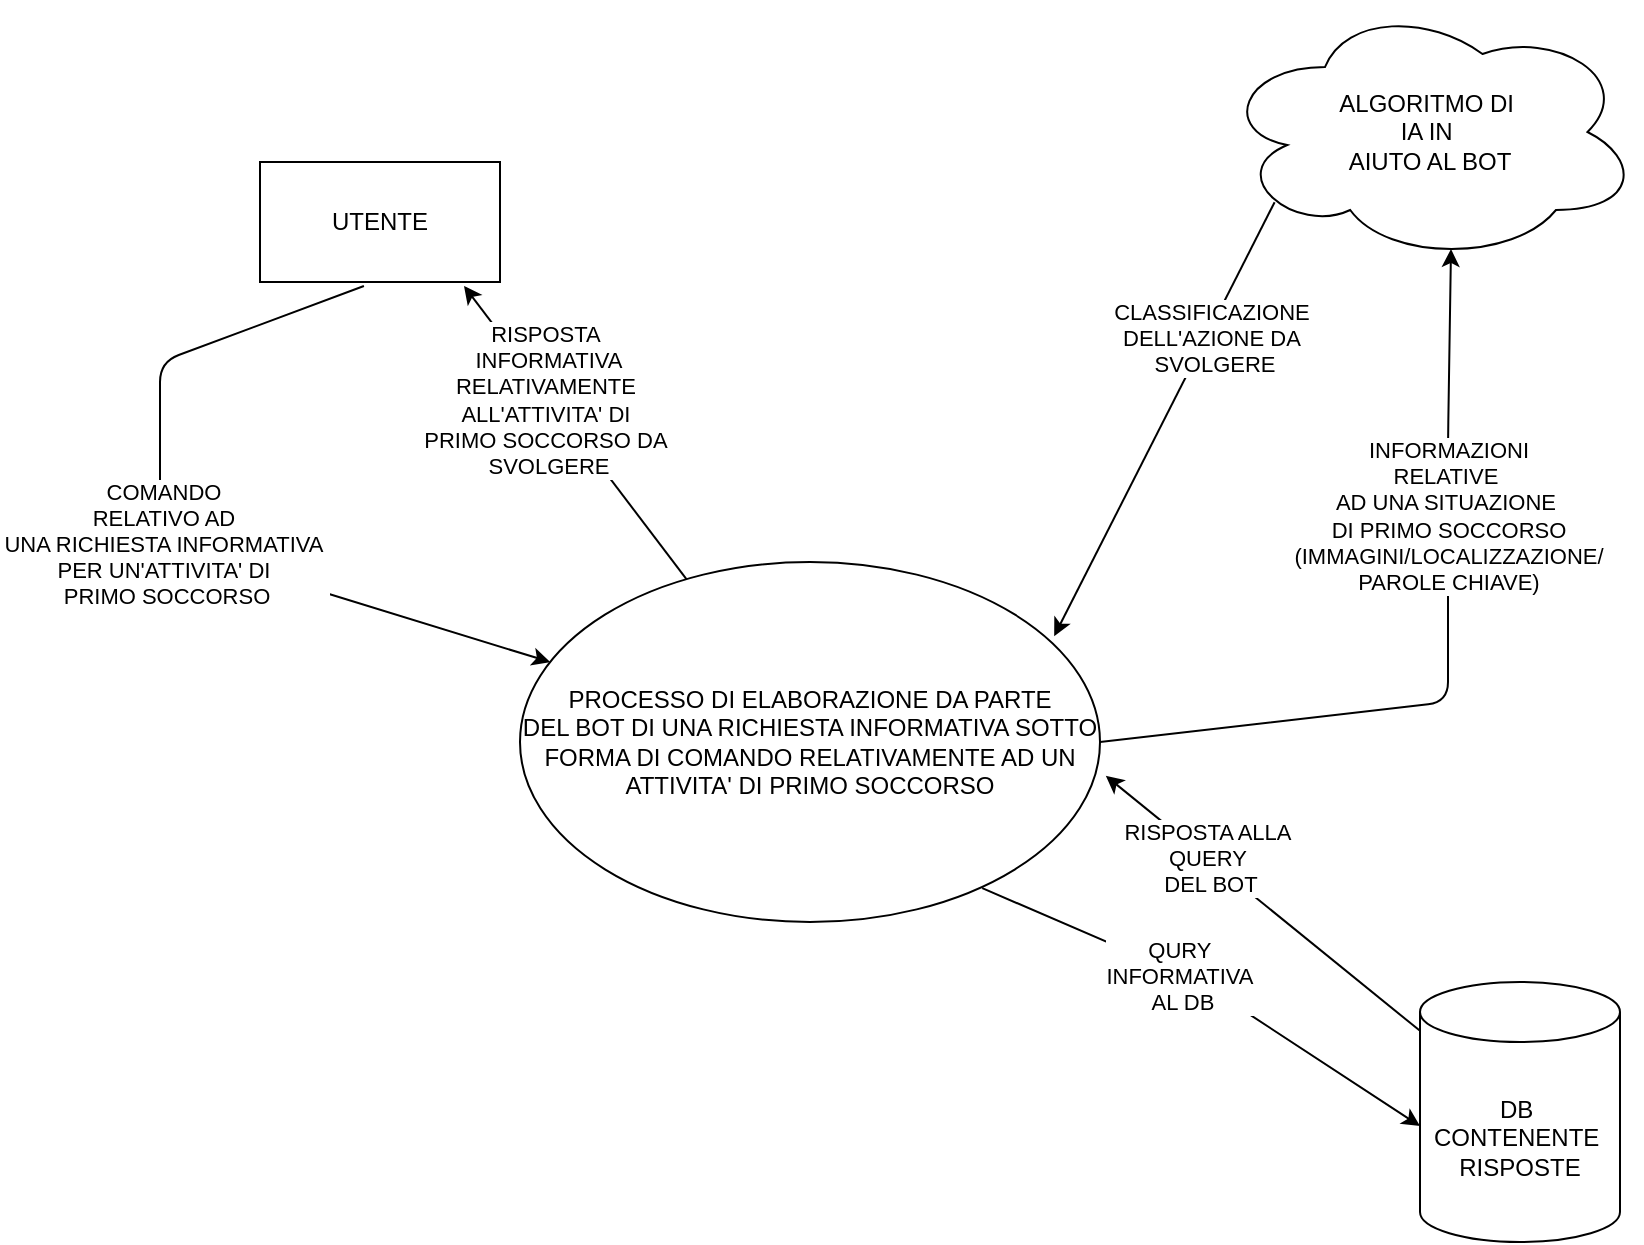 <mxfile version="14.4.5" type="github">
  <diagram id="4DOZYZULpae04CoY8hZ3" name="Page-1">
    <mxGraphModel dx="1038" dy="580" grid="1" gridSize="10" guides="1" tooltips="1" connect="1" arrows="1" fold="1" page="1" pageScale="1" pageWidth="827" pageHeight="1169" math="0" shadow="0">
      <root>
        <mxCell id="0" />
        <mxCell id="1" parent="0" />
        <mxCell id="xERufU_nXvcKX3jVhLkJ-1" value="PROCESSO DI ELABORAZIONE DA PARTE &lt;br&gt;DEL BOT DI UNA RICHIESTA INFORMATIVA SOTTO FORMA DI COMANDO RELATIVAMENTE AD UN ATTIVITA&#39; DI PRIMO SOCCORSO" style="ellipse;whiteSpace=wrap;html=1;" parent="1" vertex="1">
          <mxGeometry x="260" y="420" width="290" height="180" as="geometry" />
        </mxCell>
        <mxCell id="xERufU_nXvcKX3jVhLkJ-2" value="UTENTE" style="rounded=0;whiteSpace=wrap;html=1;" parent="1" vertex="1">
          <mxGeometry x="130" y="220" width="120" height="60" as="geometry" />
        </mxCell>
        <mxCell id="xERufU_nXvcKX3jVhLkJ-3" value="" style="endArrow=classic;html=1;entryX=0.85;entryY=1.033;entryDx=0;entryDy=0;entryPerimeter=0;" parent="1" source="xERufU_nXvcKX3jVhLkJ-1" target="xERufU_nXvcKX3jVhLkJ-2" edge="1">
          <mxGeometry width="50" height="50" relative="1" as="geometry">
            <mxPoint x="390" y="320" as="sourcePoint" />
            <mxPoint x="440" y="270" as="targetPoint" />
          </mxGeometry>
        </mxCell>
        <mxCell id="xERufU_nXvcKX3jVhLkJ-10" value="RISPOSTA&amp;nbsp;&lt;br&gt;INFORMATIVA&lt;br&gt;RELATIVAMENTE&amp;nbsp;&lt;br&gt;ALL&#39;ATTIVITA&#39; DI&amp;nbsp;&lt;br&gt;PRIMO SOCCORSO DA&amp;nbsp;&lt;br&gt;SVOLGERE" style="edgeLabel;html=1;align=center;verticalAlign=middle;resizable=0;points=[];" parent="xERufU_nXvcKX3jVhLkJ-3" vertex="1" connectable="0">
          <mxGeometry x="0.222" relative="1" as="geometry">
            <mxPoint x="-1" as="offset" />
          </mxGeometry>
        </mxCell>
        <mxCell id="xERufU_nXvcKX3jVhLkJ-7" value="COMANDO&amp;nbsp;&lt;br&gt;RELATIVO AD&amp;nbsp;&lt;br&gt;UNA RICHIESTA INFORMATIVA&amp;nbsp;&lt;br&gt;PER UN&#39;ATTIVITA&#39; DI&amp;nbsp;&lt;br&gt;PRIMO SOCCORSO" style="endArrow=classic;html=1;exitX=0.433;exitY=1.033;exitDx=0;exitDy=0;exitPerimeter=0;" parent="1" source="xERufU_nXvcKX3jVhLkJ-2" target="xERufU_nXvcKX3jVhLkJ-1" edge="1">
          <mxGeometry width="50" height="50" relative="1" as="geometry">
            <mxPoint x="390" y="310" as="sourcePoint" />
            <mxPoint x="440" y="260" as="targetPoint" />
            <Array as="points">
              <mxPoint x="80" y="320" />
              <mxPoint x="80" y="360" />
              <mxPoint x="80" y="410" />
            </Array>
          </mxGeometry>
        </mxCell>
        <mxCell id="xERufU_nXvcKX3jVhLkJ-11" value="DB&amp;nbsp;&lt;br&gt;CONTENENTE&amp;nbsp;&lt;br&gt;RISPOSTE" style="shape=cylinder3;whiteSpace=wrap;html=1;boundedLbl=1;backgroundOutline=1;size=15;" parent="1" vertex="1">
          <mxGeometry x="710" y="630" width="100" height="130" as="geometry" />
        </mxCell>
        <mxCell id="xERufU_nXvcKX3jVhLkJ-12" value="" style="endArrow=classic;html=1;entryX=1.01;entryY=0.594;entryDx=0;entryDy=0;entryPerimeter=0;" parent="1" source="xERufU_nXvcKX3jVhLkJ-11" target="xERufU_nXvcKX3jVhLkJ-1" edge="1">
          <mxGeometry width="50" height="50" relative="1" as="geometry">
            <mxPoint x="390" y="420" as="sourcePoint" />
            <mxPoint x="440" y="370" as="targetPoint" />
          </mxGeometry>
        </mxCell>
        <mxCell id="xERufU_nXvcKX3jVhLkJ-13" value="RISPOSTA ALLA&amp;nbsp;&lt;br&gt;QUERY&amp;nbsp;&lt;br&gt;DEL BOT" style="edgeLabel;html=1;align=center;verticalAlign=middle;resizable=0;points=[];" parent="xERufU_nXvcKX3jVhLkJ-12" vertex="1" connectable="0">
          <mxGeometry x="0.356" y="-1" relative="1" as="geometry">
            <mxPoint as="offset" />
          </mxGeometry>
        </mxCell>
        <mxCell id="xERufU_nXvcKX3jVhLkJ-14" value="" style="endArrow=classic;html=1;entryX=0;entryY=0.554;entryDx=0;entryDy=0;entryPerimeter=0;exitX=0.797;exitY=0.906;exitDx=0;exitDy=0;exitPerimeter=0;" parent="1" source="xERufU_nXvcKX3jVhLkJ-1" target="xERufU_nXvcKX3jVhLkJ-11" edge="1">
          <mxGeometry width="50" height="50" relative="1" as="geometry">
            <mxPoint x="390" y="610" as="sourcePoint" />
            <mxPoint x="440" y="560" as="targetPoint" />
            <Array as="points">
              <mxPoint x="600" y="630" />
            </Array>
          </mxGeometry>
        </mxCell>
        <mxCell id="xERufU_nXvcKX3jVhLkJ-17" value="QURY&amp;nbsp;&lt;br&gt;INFORMATIVA&amp;nbsp;&lt;br&gt;AL DB" style="edgeLabel;html=1;align=center;verticalAlign=middle;resizable=0;points=[];" parent="xERufU_nXvcKX3jVhLkJ-14" vertex="1" connectable="0">
          <mxGeometry x="-0.128" y="-1" relative="1" as="geometry">
            <mxPoint as="offset" />
          </mxGeometry>
        </mxCell>
        <mxCell id="xERufU_nXvcKX3jVhLkJ-18" value="ALGORITMO DI&amp;nbsp;&lt;br&gt;IA IN&amp;nbsp;&lt;br&gt;AIUTO AL BOT" style="ellipse;shape=cloud;whiteSpace=wrap;html=1;" parent="1" vertex="1">
          <mxGeometry x="610" y="140" width="210" height="130" as="geometry" />
        </mxCell>
        <mxCell id="xERufU_nXvcKX3jVhLkJ-19" value="" style="endArrow=classic;html=1;entryX=0.921;entryY=0.206;entryDx=0;entryDy=0;entryPerimeter=0;exitX=0.13;exitY=0.77;exitDx=0;exitDy=0;exitPerimeter=0;" parent="1" source="xERufU_nXvcKX3jVhLkJ-18" target="xERufU_nXvcKX3jVhLkJ-1" edge="1">
          <mxGeometry width="50" height="50" relative="1" as="geometry">
            <mxPoint x="390" y="580" as="sourcePoint" />
            <mxPoint x="440" y="530" as="targetPoint" />
          </mxGeometry>
        </mxCell>
        <mxCell id="xERufU_nXvcKX3jVhLkJ-20" value="CLASSIFICAZIONE&amp;nbsp;&lt;br&gt;DELL&#39;AZIONE DA&amp;nbsp;&lt;br&gt;SVOLGERE" style="edgeLabel;html=1;align=center;verticalAlign=middle;resizable=0;points=[];" parent="xERufU_nXvcKX3jVhLkJ-19" vertex="1" connectable="0">
          <mxGeometry x="-0.398" y="3" relative="1" as="geometry">
            <mxPoint y="1" as="offset" />
          </mxGeometry>
        </mxCell>
        <mxCell id="xERufU_nXvcKX3jVhLkJ-23" value="" style="endArrow=classic;html=1;entryX=0.55;entryY=0.95;entryDx=0;entryDy=0;entryPerimeter=0;exitX=1;exitY=0.5;exitDx=0;exitDy=0;" parent="1" source="xERufU_nXvcKX3jVhLkJ-1" target="xERufU_nXvcKX3jVhLkJ-18" edge="1">
          <mxGeometry width="50" height="50" relative="1" as="geometry">
            <mxPoint x="390" y="550" as="sourcePoint" />
            <mxPoint x="440" y="500" as="targetPoint" />
            <Array as="points">
              <mxPoint x="724" y="490" />
              <mxPoint x="724" y="360" />
            </Array>
          </mxGeometry>
        </mxCell>
        <mxCell id="xERufU_nXvcKX3jVhLkJ-24" value="INFORMAZIONI&lt;br&gt;RELATIVE&amp;nbsp;&lt;br&gt;AD UNA SITUAZIONE&amp;nbsp;&lt;br&gt;DI PRIMO SOCCORSO&lt;br&gt;(IMMAGINI/LOCALIZZAZIONE/&lt;br&gt;PAROLE CHIAVE)" style="edgeLabel;html=1;align=center;verticalAlign=middle;resizable=0;points=[];" parent="xERufU_nXvcKX3jVhLkJ-23" vertex="1" connectable="0">
          <mxGeometry x="0.335" relative="1" as="geometry">
            <mxPoint as="offset" />
          </mxGeometry>
        </mxCell>
      </root>
    </mxGraphModel>
  </diagram>
</mxfile>
